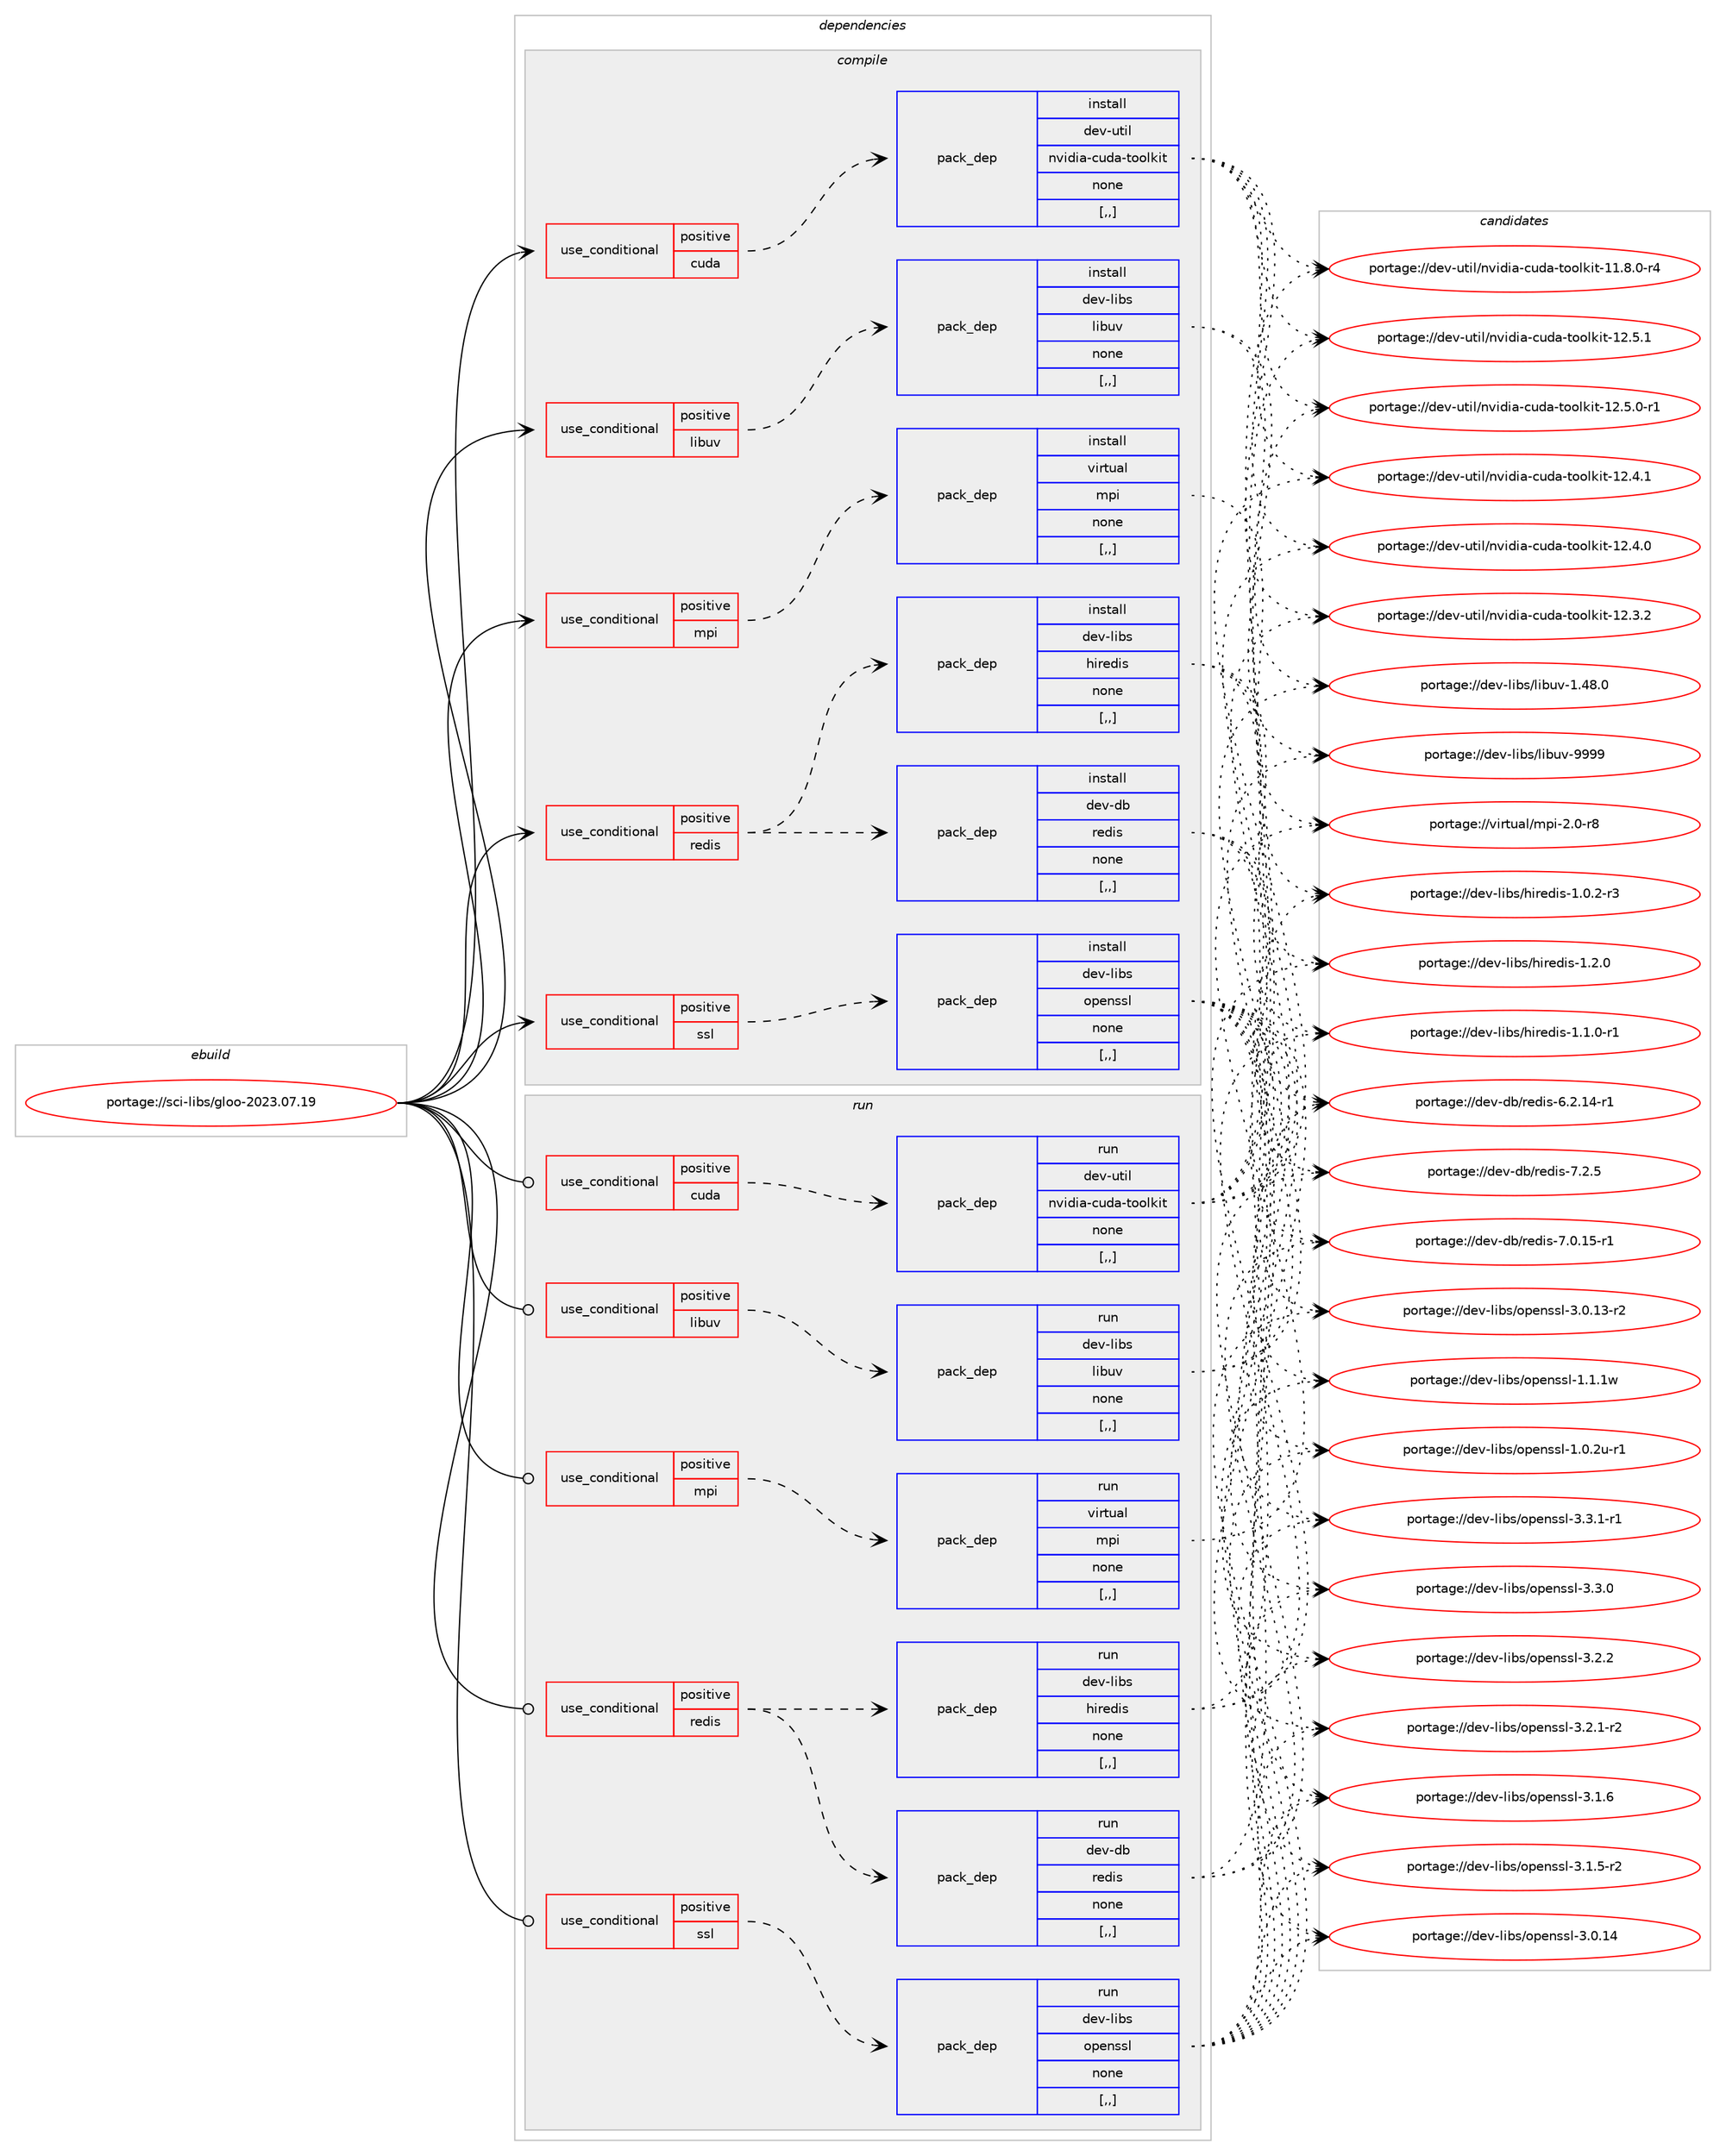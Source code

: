 digraph prolog {

# *************
# Graph options
# *************

newrank=true;
concentrate=true;
compound=true;
graph [rankdir=LR,fontname=Helvetica,fontsize=10,ranksep=1.5];#, ranksep=2.5, nodesep=0.2];
edge  [arrowhead=vee];
node  [fontname=Helvetica,fontsize=10];

# **********
# The ebuild
# **********

subgraph cluster_leftcol {
color=gray;
label=<<i>ebuild</i>>;
id [label="portage://sci-libs/gloo-2023.07.19", color=red, width=4, href="../sci-libs/gloo-2023.07.19.svg"];
}

# ****************
# The dependencies
# ****************

subgraph cluster_midcol {
color=gray;
label=<<i>dependencies</i>>;
subgraph cluster_compile {
fillcolor="#eeeeee";
style=filled;
label=<<i>compile</i>>;
subgraph cond106419 {
dependency402432 [label=<<TABLE BORDER="0" CELLBORDER="1" CELLSPACING="0" CELLPADDING="4"><TR><TD ROWSPAN="3" CELLPADDING="10">use_conditional</TD></TR><TR><TD>positive</TD></TR><TR><TD>cuda</TD></TR></TABLE>>, shape=none, color=red];
subgraph pack293155 {
dependency402433 [label=<<TABLE BORDER="0" CELLBORDER="1" CELLSPACING="0" CELLPADDING="4" WIDTH="220"><TR><TD ROWSPAN="6" CELLPADDING="30">pack_dep</TD></TR><TR><TD WIDTH="110">install</TD></TR><TR><TD>dev-util</TD></TR><TR><TD>nvidia-cuda-toolkit</TD></TR><TR><TD>none</TD></TR><TR><TD>[,,]</TD></TR></TABLE>>, shape=none, color=blue];
}
dependency402432:e -> dependency402433:w [weight=20,style="dashed",arrowhead="vee"];
}
id:e -> dependency402432:w [weight=20,style="solid",arrowhead="vee"];
subgraph cond106420 {
dependency402434 [label=<<TABLE BORDER="0" CELLBORDER="1" CELLSPACING="0" CELLPADDING="4"><TR><TD ROWSPAN="3" CELLPADDING="10">use_conditional</TD></TR><TR><TD>positive</TD></TR><TR><TD>libuv</TD></TR></TABLE>>, shape=none, color=red];
subgraph pack293156 {
dependency402435 [label=<<TABLE BORDER="0" CELLBORDER="1" CELLSPACING="0" CELLPADDING="4" WIDTH="220"><TR><TD ROWSPAN="6" CELLPADDING="30">pack_dep</TD></TR><TR><TD WIDTH="110">install</TD></TR><TR><TD>dev-libs</TD></TR><TR><TD>libuv</TD></TR><TR><TD>none</TD></TR><TR><TD>[,,]</TD></TR></TABLE>>, shape=none, color=blue];
}
dependency402434:e -> dependency402435:w [weight=20,style="dashed",arrowhead="vee"];
}
id:e -> dependency402434:w [weight=20,style="solid",arrowhead="vee"];
subgraph cond106421 {
dependency402436 [label=<<TABLE BORDER="0" CELLBORDER="1" CELLSPACING="0" CELLPADDING="4"><TR><TD ROWSPAN="3" CELLPADDING="10">use_conditional</TD></TR><TR><TD>positive</TD></TR><TR><TD>mpi</TD></TR></TABLE>>, shape=none, color=red];
subgraph pack293157 {
dependency402437 [label=<<TABLE BORDER="0" CELLBORDER="1" CELLSPACING="0" CELLPADDING="4" WIDTH="220"><TR><TD ROWSPAN="6" CELLPADDING="30">pack_dep</TD></TR><TR><TD WIDTH="110">install</TD></TR><TR><TD>virtual</TD></TR><TR><TD>mpi</TD></TR><TR><TD>none</TD></TR><TR><TD>[,,]</TD></TR></TABLE>>, shape=none, color=blue];
}
dependency402436:e -> dependency402437:w [weight=20,style="dashed",arrowhead="vee"];
}
id:e -> dependency402436:w [weight=20,style="solid",arrowhead="vee"];
subgraph cond106422 {
dependency402438 [label=<<TABLE BORDER="0" CELLBORDER="1" CELLSPACING="0" CELLPADDING="4"><TR><TD ROWSPAN="3" CELLPADDING="10">use_conditional</TD></TR><TR><TD>positive</TD></TR><TR><TD>redis</TD></TR></TABLE>>, shape=none, color=red];
subgraph pack293158 {
dependency402439 [label=<<TABLE BORDER="0" CELLBORDER="1" CELLSPACING="0" CELLPADDING="4" WIDTH="220"><TR><TD ROWSPAN="6" CELLPADDING="30">pack_dep</TD></TR><TR><TD WIDTH="110">install</TD></TR><TR><TD>dev-db</TD></TR><TR><TD>redis</TD></TR><TR><TD>none</TD></TR><TR><TD>[,,]</TD></TR></TABLE>>, shape=none, color=blue];
}
dependency402438:e -> dependency402439:w [weight=20,style="dashed",arrowhead="vee"];
subgraph pack293159 {
dependency402440 [label=<<TABLE BORDER="0" CELLBORDER="1" CELLSPACING="0" CELLPADDING="4" WIDTH="220"><TR><TD ROWSPAN="6" CELLPADDING="30">pack_dep</TD></TR><TR><TD WIDTH="110">install</TD></TR><TR><TD>dev-libs</TD></TR><TR><TD>hiredis</TD></TR><TR><TD>none</TD></TR><TR><TD>[,,]</TD></TR></TABLE>>, shape=none, color=blue];
}
dependency402438:e -> dependency402440:w [weight=20,style="dashed",arrowhead="vee"];
}
id:e -> dependency402438:w [weight=20,style="solid",arrowhead="vee"];
subgraph cond106423 {
dependency402441 [label=<<TABLE BORDER="0" CELLBORDER="1" CELLSPACING="0" CELLPADDING="4"><TR><TD ROWSPAN="3" CELLPADDING="10">use_conditional</TD></TR><TR><TD>positive</TD></TR><TR><TD>ssl</TD></TR></TABLE>>, shape=none, color=red];
subgraph pack293160 {
dependency402442 [label=<<TABLE BORDER="0" CELLBORDER="1" CELLSPACING="0" CELLPADDING="4" WIDTH="220"><TR><TD ROWSPAN="6" CELLPADDING="30">pack_dep</TD></TR><TR><TD WIDTH="110">install</TD></TR><TR><TD>dev-libs</TD></TR><TR><TD>openssl</TD></TR><TR><TD>none</TD></TR><TR><TD>[,,]</TD></TR></TABLE>>, shape=none, color=blue];
}
dependency402441:e -> dependency402442:w [weight=20,style="dashed",arrowhead="vee"];
}
id:e -> dependency402441:w [weight=20,style="solid",arrowhead="vee"];
}
subgraph cluster_compileandrun {
fillcolor="#eeeeee";
style=filled;
label=<<i>compile and run</i>>;
}
subgraph cluster_run {
fillcolor="#eeeeee";
style=filled;
label=<<i>run</i>>;
subgraph cond106424 {
dependency402443 [label=<<TABLE BORDER="0" CELLBORDER="1" CELLSPACING="0" CELLPADDING="4"><TR><TD ROWSPAN="3" CELLPADDING="10">use_conditional</TD></TR><TR><TD>positive</TD></TR><TR><TD>cuda</TD></TR></TABLE>>, shape=none, color=red];
subgraph pack293161 {
dependency402444 [label=<<TABLE BORDER="0" CELLBORDER="1" CELLSPACING="0" CELLPADDING="4" WIDTH="220"><TR><TD ROWSPAN="6" CELLPADDING="30">pack_dep</TD></TR><TR><TD WIDTH="110">run</TD></TR><TR><TD>dev-util</TD></TR><TR><TD>nvidia-cuda-toolkit</TD></TR><TR><TD>none</TD></TR><TR><TD>[,,]</TD></TR></TABLE>>, shape=none, color=blue];
}
dependency402443:e -> dependency402444:w [weight=20,style="dashed",arrowhead="vee"];
}
id:e -> dependency402443:w [weight=20,style="solid",arrowhead="odot"];
subgraph cond106425 {
dependency402445 [label=<<TABLE BORDER="0" CELLBORDER="1" CELLSPACING="0" CELLPADDING="4"><TR><TD ROWSPAN="3" CELLPADDING="10">use_conditional</TD></TR><TR><TD>positive</TD></TR><TR><TD>libuv</TD></TR></TABLE>>, shape=none, color=red];
subgraph pack293162 {
dependency402446 [label=<<TABLE BORDER="0" CELLBORDER="1" CELLSPACING="0" CELLPADDING="4" WIDTH="220"><TR><TD ROWSPAN="6" CELLPADDING="30">pack_dep</TD></TR><TR><TD WIDTH="110">run</TD></TR><TR><TD>dev-libs</TD></TR><TR><TD>libuv</TD></TR><TR><TD>none</TD></TR><TR><TD>[,,]</TD></TR></TABLE>>, shape=none, color=blue];
}
dependency402445:e -> dependency402446:w [weight=20,style="dashed",arrowhead="vee"];
}
id:e -> dependency402445:w [weight=20,style="solid",arrowhead="odot"];
subgraph cond106426 {
dependency402447 [label=<<TABLE BORDER="0" CELLBORDER="1" CELLSPACING="0" CELLPADDING="4"><TR><TD ROWSPAN="3" CELLPADDING="10">use_conditional</TD></TR><TR><TD>positive</TD></TR><TR><TD>mpi</TD></TR></TABLE>>, shape=none, color=red];
subgraph pack293163 {
dependency402448 [label=<<TABLE BORDER="0" CELLBORDER="1" CELLSPACING="0" CELLPADDING="4" WIDTH="220"><TR><TD ROWSPAN="6" CELLPADDING="30">pack_dep</TD></TR><TR><TD WIDTH="110">run</TD></TR><TR><TD>virtual</TD></TR><TR><TD>mpi</TD></TR><TR><TD>none</TD></TR><TR><TD>[,,]</TD></TR></TABLE>>, shape=none, color=blue];
}
dependency402447:e -> dependency402448:w [weight=20,style="dashed",arrowhead="vee"];
}
id:e -> dependency402447:w [weight=20,style="solid",arrowhead="odot"];
subgraph cond106427 {
dependency402449 [label=<<TABLE BORDER="0" CELLBORDER="1" CELLSPACING="0" CELLPADDING="4"><TR><TD ROWSPAN="3" CELLPADDING="10">use_conditional</TD></TR><TR><TD>positive</TD></TR><TR><TD>redis</TD></TR></TABLE>>, shape=none, color=red];
subgraph pack293164 {
dependency402450 [label=<<TABLE BORDER="0" CELLBORDER="1" CELLSPACING="0" CELLPADDING="4" WIDTH="220"><TR><TD ROWSPAN="6" CELLPADDING="30">pack_dep</TD></TR><TR><TD WIDTH="110">run</TD></TR><TR><TD>dev-db</TD></TR><TR><TD>redis</TD></TR><TR><TD>none</TD></TR><TR><TD>[,,]</TD></TR></TABLE>>, shape=none, color=blue];
}
dependency402449:e -> dependency402450:w [weight=20,style="dashed",arrowhead="vee"];
subgraph pack293165 {
dependency402451 [label=<<TABLE BORDER="0" CELLBORDER="1" CELLSPACING="0" CELLPADDING="4" WIDTH="220"><TR><TD ROWSPAN="6" CELLPADDING="30">pack_dep</TD></TR><TR><TD WIDTH="110">run</TD></TR><TR><TD>dev-libs</TD></TR><TR><TD>hiredis</TD></TR><TR><TD>none</TD></TR><TR><TD>[,,]</TD></TR></TABLE>>, shape=none, color=blue];
}
dependency402449:e -> dependency402451:w [weight=20,style="dashed",arrowhead="vee"];
}
id:e -> dependency402449:w [weight=20,style="solid",arrowhead="odot"];
subgraph cond106428 {
dependency402452 [label=<<TABLE BORDER="0" CELLBORDER="1" CELLSPACING="0" CELLPADDING="4"><TR><TD ROWSPAN="3" CELLPADDING="10">use_conditional</TD></TR><TR><TD>positive</TD></TR><TR><TD>ssl</TD></TR></TABLE>>, shape=none, color=red];
subgraph pack293166 {
dependency402453 [label=<<TABLE BORDER="0" CELLBORDER="1" CELLSPACING="0" CELLPADDING="4" WIDTH="220"><TR><TD ROWSPAN="6" CELLPADDING="30">pack_dep</TD></TR><TR><TD WIDTH="110">run</TD></TR><TR><TD>dev-libs</TD></TR><TR><TD>openssl</TD></TR><TR><TD>none</TD></TR><TR><TD>[,,]</TD></TR></TABLE>>, shape=none, color=blue];
}
dependency402452:e -> dependency402453:w [weight=20,style="dashed",arrowhead="vee"];
}
id:e -> dependency402452:w [weight=20,style="solid",arrowhead="odot"];
}
}

# **************
# The candidates
# **************

subgraph cluster_choices {
rank=same;
color=gray;
label=<<i>candidates</i>>;

subgraph choice293155 {
color=black;
nodesep=1;
choice1001011184511711610510847110118105100105974599117100974511611111110810710511645495046534649 [label="portage://dev-util/nvidia-cuda-toolkit-12.5.1", color=red, width=4,href="../dev-util/nvidia-cuda-toolkit-12.5.1.svg"];
choice10010111845117116105108471101181051001059745991171009745116111111108107105116454950465346484511449 [label="portage://dev-util/nvidia-cuda-toolkit-12.5.0-r1", color=red, width=4,href="../dev-util/nvidia-cuda-toolkit-12.5.0-r1.svg"];
choice1001011184511711610510847110118105100105974599117100974511611111110810710511645495046524649 [label="portage://dev-util/nvidia-cuda-toolkit-12.4.1", color=red, width=4,href="../dev-util/nvidia-cuda-toolkit-12.4.1.svg"];
choice1001011184511711610510847110118105100105974599117100974511611111110810710511645495046524648 [label="portage://dev-util/nvidia-cuda-toolkit-12.4.0", color=red, width=4,href="../dev-util/nvidia-cuda-toolkit-12.4.0.svg"];
choice1001011184511711610510847110118105100105974599117100974511611111110810710511645495046514650 [label="portage://dev-util/nvidia-cuda-toolkit-12.3.2", color=red, width=4,href="../dev-util/nvidia-cuda-toolkit-12.3.2.svg"];
choice10010111845117116105108471101181051001059745991171009745116111111108107105116454949465646484511452 [label="portage://dev-util/nvidia-cuda-toolkit-11.8.0-r4", color=red, width=4,href="../dev-util/nvidia-cuda-toolkit-11.8.0-r4.svg"];
dependency402433:e -> choice1001011184511711610510847110118105100105974599117100974511611111110810710511645495046534649:w [style=dotted,weight="100"];
dependency402433:e -> choice10010111845117116105108471101181051001059745991171009745116111111108107105116454950465346484511449:w [style=dotted,weight="100"];
dependency402433:e -> choice1001011184511711610510847110118105100105974599117100974511611111110810710511645495046524649:w [style=dotted,weight="100"];
dependency402433:e -> choice1001011184511711610510847110118105100105974599117100974511611111110810710511645495046524648:w [style=dotted,weight="100"];
dependency402433:e -> choice1001011184511711610510847110118105100105974599117100974511611111110810710511645495046514650:w [style=dotted,weight="100"];
dependency402433:e -> choice10010111845117116105108471101181051001059745991171009745116111111108107105116454949465646484511452:w [style=dotted,weight="100"];
}
subgraph choice293156 {
color=black;
nodesep=1;
choice100101118451081059811547108105981171184557575757 [label="portage://dev-libs/libuv-9999", color=red, width=4,href="../dev-libs/libuv-9999.svg"];
choice1001011184510810598115471081059811711845494652564648 [label="portage://dev-libs/libuv-1.48.0", color=red, width=4,href="../dev-libs/libuv-1.48.0.svg"];
dependency402435:e -> choice100101118451081059811547108105981171184557575757:w [style=dotted,weight="100"];
dependency402435:e -> choice1001011184510810598115471081059811711845494652564648:w [style=dotted,weight="100"];
}
subgraph choice293157 {
color=black;
nodesep=1;
choice1181051141161179710847109112105455046484511456 [label="portage://virtual/mpi-2.0-r8", color=red, width=4,href="../virtual/mpi-2.0-r8.svg"];
dependency402437:e -> choice1181051141161179710847109112105455046484511456:w [style=dotted,weight="100"];
}
subgraph choice293158 {
color=black;
nodesep=1;
choice100101118451009847114101100105115455546504653 [label="portage://dev-db/redis-7.2.5", color=red, width=4,href="../dev-db/redis-7.2.5.svg"];
choice100101118451009847114101100105115455546484649534511449 [label="portage://dev-db/redis-7.0.15-r1", color=red, width=4,href="../dev-db/redis-7.0.15-r1.svg"];
choice100101118451009847114101100105115455446504649524511449 [label="portage://dev-db/redis-6.2.14-r1", color=red, width=4,href="../dev-db/redis-6.2.14-r1.svg"];
dependency402439:e -> choice100101118451009847114101100105115455546504653:w [style=dotted,weight="100"];
dependency402439:e -> choice100101118451009847114101100105115455546484649534511449:w [style=dotted,weight="100"];
dependency402439:e -> choice100101118451009847114101100105115455446504649524511449:w [style=dotted,weight="100"];
}
subgraph choice293159 {
color=black;
nodesep=1;
choice100101118451081059811547104105114101100105115454946504648 [label="portage://dev-libs/hiredis-1.2.0", color=red, width=4,href="../dev-libs/hiredis-1.2.0.svg"];
choice1001011184510810598115471041051141011001051154549464946484511449 [label="portage://dev-libs/hiredis-1.1.0-r1", color=red, width=4,href="../dev-libs/hiredis-1.1.0-r1.svg"];
choice1001011184510810598115471041051141011001051154549464846504511451 [label="portage://dev-libs/hiredis-1.0.2-r3", color=red, width=4,href="../dev-libs/hiredis-1.0.2-r3.svg"];
dependency402440:e -> choice100101118451081059811547104105114101100105115454946504648:w [style=dotted,weight="100"];
dependency402440:e -> choice1001011184510810598115471041051141011001051154549464946484511449:w [style=dotted,weight="100"];
dependency402440:e -> choice1001011184510810598115471041051141011001051154549464846504511451:w [style=dotted,weight="100"];
}
subgraph choice293160 {
color=black;
nodesep=1;
choice1001011184510810598115471111121011101151151084551465146494511449 [label="portage://dev-libs/openssl-3.3.1-r1", color=red, width=4,href="../dev-libs/openssl-3.3.1-r1.svg"];
choice100101118451081059811547111112101110115115108455146514648 [label="portage://dev-libs/openssl-3.3.0", color=red, width=4,href="../dev-libs/openssl-3.3.0.svg"];
choice100101118451081059811547111112101110115115108455146504650 [label="portage://dev-libs/openssl-3.2.2", color=red, width=4,href="../dev-libs/openssl-3.2.2.svg"];
choice1001011184510810598115471111121011101151151084551465046494511450 [label="portage://dev-libs/openssl-3.2.1-r2", color=red, width=4,href="../dev-libs/openssl-3.2.1-r2.svg"];
choice100101118451081059811547111112101110115115108455146494654 [label="portage://dev-libs/openssl-3.1.6", color=red, width=4,href="../dev-libs/openssl-3.1.6.svg"];
choice1001011184510810598115471111121011101151151084551464946534511450 [label="portage://dev-libs/openssl-3.1.5-r2", color=red, width=4,href="../dev-libs/openssl-3.1.5-r2.svg"];
choice10010111845108105981154711111210111011511510845514648464952 [label="portage://dev-libs/openssl-3.0.14", color=red, width=4,href="../dev-libs/openssl-3.0.14.svg"];
choice100101118451081059811547111112101110115115108455146484649514511450 [label="portage://dev-libs/openssl-3.0.13-r2", color=red, width=4,href="../dev-libs/openssl-3.0.13-r2.svg"];
choice100101118451081059811547111112101110115115108454946494649119 [label="portage://dev-libs/openssl-1.1.1w", color=red, width=4,href="../dev-libs/openssl-1.1.1w.svg"];
choice1001011184510810598115471111121011101151151084549464846501174511449 [label="portage://dev-libs/openssl-1.0.2u-r1", color=red, width=4,href="../dev-libs/openssl-1.0.2u-r1.svg"];
dependency402442:e -> choice1001011184510810598115471111121011101151151084551465146494511449:w [style=dotted,weight="100"];
dependency402442:e -> choice100101118451081059811547111112101110115115108455146514648:w [style=dotted,weight="100"];
dependency402442:e -> choice100101118451081059811547111112101110115115108455146504650:w [style=dotted,weight="100"];
dependency402442:e -> choice1001011184510810598115471111121011101151151084551465046494511450:w [style=dotted,weight="100"];
dependency402442:e -> choice100101118451081059811547111112101110115115108455146494654:w [style=dotted,weight="100"];
dependency402442:e -> choice1001011184510810598115471111121011101151151084551464946534511450:w [style=dotted,weight="100"];
dependency402442:e -> choice10010111845108105981154711111210111011511510845514648464952:w [style=dotted,weight="100"];
dependency402442:e -> choice100101118451081059811547111112101110115115108455146484649514511450:w [style=dotted,weight="100"];
dependency402442:e -> choice100101118451081059811547111112101110115115108454946494649119:w [style=dotted,weight="100"];
dependency402442:e -> choice1001011184510810598115471111121011101151151084549464846501174511449:w [style=dotted,weight="100"];
}
subgraph choice293161 {
color=black;
nodesep=1;
choice1001011184511711610510847110118105100105974599117100974511611111110810710511645495046534649 [label="portage://dev-util/nvidia-cuda-toolkit-12.5.1", color=red, width=4,href="../dev-util/nvidia-cuda-toolkit-12.5.1.svg"];
choice10010111845117116105108471101181051001059745991171009745116111111108107105116454950465346484511449 [label="portage://dev-util/nvidia-cuda-toolkit-12.5.0-r1", color=red, width=4,href="../dev-util/nvidia-cuda-toolkit-12.5.0-r1.svg"];
choice1001011184511711610510847110118105100105974599117100974511611111110810710511645495046524649 [label="portage://dev-util/nvidia-cuda-toolkit-12.4.1", color=red, width=4,href="../dev-util/nvidia-cuda-toolkit-12.4.1.svg"];
choice1001011184511711610510847110118105100105974599117100974511611111110810710511645495046524648 [label="portage://dev-util/nvidia-cuda-toolkit-12.4.0", color=red, width=4,href="../dev-util/nvidia-cuda-toolkit-12.4.0.svg"];
choice1001011184511711610510847110118105100105974599117100974511611111110810710511645495046514650 [label="portage://dev-util/nvidia-cuda-toolkit-12.3.2", color=red, width=4,href="../dev-util/nvidia-cuda-toolkit-12.3.2.svg"];
choice10010111845117116105108471101181051001059745991171009745116111111108107105116454949465646484511452 [label="portage://dev-util/nvidia-cuda-toolkit-11.8.0-r4", color=red, width=4,href="../dev-util/nvidia-cuda-toolkit-11.8.0-r4.svg"];
dependency402444:e -> choice1001011184511711610510847110118105100105974599117100974511611111110810710511645495046534649:w [style=dotted,weight="100"];
dependency402444:e -> choice10010111845117116105108471101181051001059745991171009745116111111108107105116454950465346484511449:w [style=dotted,weight="100"];
dependency402444:e -> choice1001011184511711610510847110118105100105974599117100974511611111110810710511645495046524649:w [style=dotted,weight="100"];
dependency402444:e -> choice1001011184511711610510847110118105100105974599117100974511611111110810710511645495046524648:w [style=dotted,weight="100"];
dependency402444:e -> choice1001011184511711610510847110118105100105974599117100974511611111110810710511645495046514650:w [style=dotted,weight="100"];
dependency402444:e -> choice10010111845117116105108471101181051001059745991171009745116111111108107105116454949465646484511452:w [style=dotted,weight="100"];
}
subgraph choice293162 {
color=black;
nodesep=1;
choice100101118451081059811547108105981171184557575757 [label="portage://dev-libs/libuv-9999", color=red, width=4,href="../dev-libs/libuv-9999.svg"];
choice1001011184510810598115471081059811711845494652564648 [label="portage://dev-libs/libuv-1.48.0", color=red, width=4,href="../dev-libs/libuv-1.48.0.svg"];
dependency402446:e -> choice100101118451081059811547108105981171184557575757:w [style=dotted,weight="100"];
dependency402446:e -> choice1001011184510810598115471081059811711845494652564648:w [style=dotted,weight="100"];
}
subgraph choice293163 {
color=black;
nodesep=1;
choice1181051141161179710847109112105455046484511456 [label="portage://virtual/mpi-2.0-r8", color=red, width=4,href="../virtual/mpi-2.0-r8.svg"];
dependency402448:e -> choice1181051141161179710847109112105455046484511456:w [style=dotted,weight="100"];
}
subgraph choice293164 {
color=black;
nodesep=1;
choice100101118451009847114101100105115455546504653 [label="portage://dev-db/redis-7.2.5", color=red, width=4,href="../dev-db/redis-7.2.5.svg"];
choice100101118451009847114101100105115455546484649534511449 [label="portage://dev-db/redis-7.0.15-r1", color=red, width=4,href="../dev-db/redis-7.0.15-r1.svg"];
choice100101118451009847114101100105115455446504649524511449 [label="portage://dev-db/redis-6.2.14-r1", color=red, width=4,href="../dev-db/redis-6.2.14-r1.svg"];
dependency402450:e -> choice100101118451009847114101100105115455546504653:w [style=dotted,weight="100"];
dependency402450:e -> choice100101118451009847114101100105115455546484649534511449:w [style=dotted,weight="100"];
dependency402450:e -> choice100101118451009847114101100105115455446504649524511449:w [style=dotted,weight="100"];
}
subgraph choice293165 {
color=black;
nodesep=1;
choice100101118451081059811547104105114101100105115454946504648 [label="portage://dev-libs/hiredis-1.2.0", color=red, width=4,href="../dev-libs/hiredis-1.2.0.svg"];
choice1001011184510810598115471041051141011001051154549464946484511449 [label="portage://dev-libs/hiredis-1.1.0-r1", color=red, width=4,href="../dev-libs/hiredis-1.1.0-r1.svg"];
choice1001011184510810598115471041051141011001051154549464846504511451 [label="portage://dev-libs/hiredis-1.0.2-r3", color=red, width=4,href="../dev-libs/hiredis-1.0.2-r3.svg"];
dependency402451:e -> choice100101118451081059811547104105114101100105115454946504648:w [style=dotted,weight="100"];
dependency402451:e -> choice1001011184510810598115471041051141011001051154549464946484511449:w [style=dotted,weight="100"];
dependency402451:e -> choice1001011184510810598115471041051141011001051154549464846504511451:w [style=dotted,weight="100"];
}
subgraph choice293166 {
color=black;
nodesep=1;
choice1001011184510810598115471111121011101151151084551465146494511449 [label="portage://dev-libs/openssl-3.3.1-r1", color=red, width=4,href="../dev-libs/openssl-3.3.1-r1.svg"];
choice100101118451081059811547111112101110115115108455146514648 [label="portage://dev-libs/openssl-3.3.0", color=red, width=4,href="../dev-libs/openssl-3.3.0.svg"];
choice100101118451081059811547111112101110115115108455146504650 [label="portage://dev-libs/openssl-3.2.2", color=red, width=4,href="../dev-libs/openssl-3.2.2.svg"];
choice1001011184510810598115471111121011101151151084551465046494511450 [label="portage://dev-libs/openssl-3.2.1-r2", color=red, width=4,href="../dev-libs/openssl-3.2.1-r2.svg"];
choice100101118451081059811547111112101110115115108455146494654 [label="portage://dev-libs/openssl-3.1.6", color=red, width=4,href="../dev-libs/openssl-3.1.6.svg"];
choice1001011184510810598115471111121011101151151084551464946534511450 [label="portage://dev-libs/openssl-3.1.5-r2", color=red, width=4,href="../dev-libs/openssl-3.1.5-r2.svg"];
choice10010111845108105981154711111210111011511510845514648464952 [label="portage://dev-libs/openssl-3.0.14", color=red, width=4,href="../dev-libs/openssl-3.0.14.svg"];
choice100101118451081059811547111112101110115115108455146484649514511450 [label="portage://dev-libs/openssl-3.0.13-r2", color=red, width=4,href="../dev-libs/openssl-3.0.13-r2.svg"];
choice100101118451081059811547111112101110115115108454946494649119 [label="portage://dev-libs/openssl-1.1.1w", color=red, width=4,href="../dev-libs/openssl-1.1.1w.svg"];
choice1001011184510810598115471111121011101151151084549464846501174511449 [label="portage://dev-libs/openssl-1.0.2u-r1", color=red, width=4,href="../dev-libs/openssl-1.0.2u-r1.svg"];
dependency402453:e -> choice1001011184510810598115471111121011101151151084551465146494511449:w [style=dotted,weight="100"];
dependency402453:e -> choice100101118451081059811547111112101110115115108455146514648:w [style=dotted,weight="100"];
dependency402453:e -> choice100101118451081059811547111112101110115115108455146504650:w [style=dotted,weight="100"];
dependency402453:e -> choice1001011184510810598115471111121011101151151084551465046494511450:w [style=dotted,weight="100"];
dependency402453:e -> choice100101118451081059811547111112101110115115108455146494654:w [style=dotted,weight="100"];
dependency402453:e -> choice1001011184510810598115471111121011101151151084551464946534511450:w [style=dotted,weight="100"];
dependency402453:e -> choice10010111845108105981154711111210111011511510845514648464952:w [style=dotted,weight="100"];
dependency402453:e -> choice100101118451081059811547111112101110115115108455146484649514511450:w [style=dotted,weight="100"];
dependency402453:e -> choice100101118451081059811547111112101110115115108454946494649119:w [style=dotted,weight="100"];
dependency402453:e -> choice1001011184510810598115471111121011101151151084549464846501174511449:w [style=dotted,weight="100"];
}
}

}
